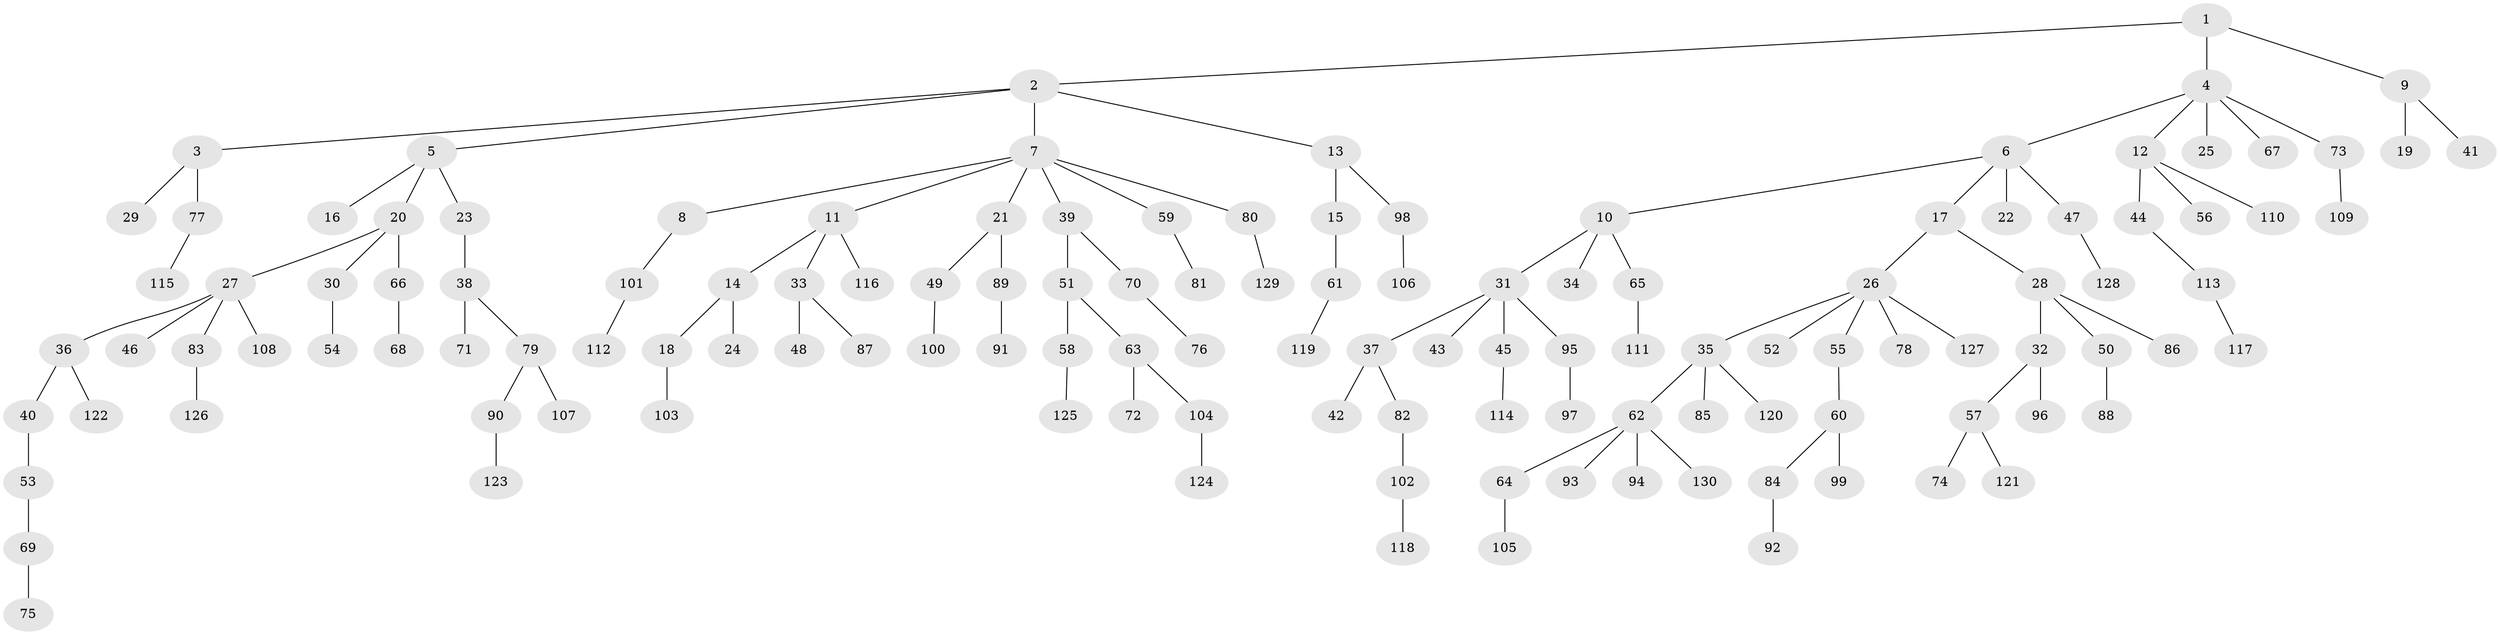 // Generated by graph-tools (version 1.1) at 2025/36/03/09/25 02:36:43]
// undirected, 130 vertices, 129 edges
graph export_dot {
graph [start="1"]
  node [color=gray90,style=filled];
  1;
  2;
  3;
  4;
  5;
  6;
  7;
  8;
  9;
  10;
  11;
  12;
  13;
  14;
  15;
  16;
  17;
  18;
  19;
  20;
  21;
  22;
  23;
  24;
  25;
  26;
  27;
  28;
  29;
  30;
  31;
  32;
  33;
  34;
  35;
  36;
  37;
  38;
  39;
  40;
  41;
  42;
  43;
  44;
  45;
  46;
  47;
  48;
  49;
  50;
  51;
  52;
  53;
  54;
  55;
  56;
  57;
  58;
  59;
  60;
  61;
  62;
  63;
  64;
  65;
  66;
  67;
  68;
  69;
  70;
  71;
  72;
  73;
  74;
  75;
  76;
  77;
  78;
  79;
  80;
  81;
  82;
  83;
  84;
  85;
  86;
  87;
  88;
  89;
  90;
  91;
  92;
  93;
  94;
  95;
  96;
  97;
  98;
  99;
  100;
  101;
  102;
  103;
  104;
  105;
  106;
  107;
  108;
  109;
  110;
  111;
  112;
  113;
  114;
  115;
  116;
  117;
  118;
  119;
  120;
  121;
  122;
  123;
  124;
  125;
  126;
  127;
  128;
  129;
  130;
  1 -- 2;
  1 -- 4;
  1 -- 9;
  2 -- 3;
  2 -- 5;
  2 -- 7;
  2 -- 13;
  3 -- 29;
  3 -- 77;
  4 -- 6;
  4 -- 12;
  4 -- 25;
  4 -- 67;
  4 -- 73;
  5 -- 16;
  5 -- 20;
  5 -- 23;
  6 -- 10;
  6 -- 17;
  6 -- 22;
  6 -- 47;
  7 -- 8;
  7 -- 11;
  7 -- 21;
  7 -- 39;
  7 -- 59;
  7 -- 80;
  8 -- 101;
  9 -- 19;
  9 -- 41;
  10 -- 31;
  10 -- 34;
  10 -- 65;
  11 -- 14;
  11 -- 33;
  11 -- 116;
  12 -- 44;
  12 -- 56;
  12 -- 110;
  13 -- 15;
  13 -- 98;
  14 -- 18;
  14 -- 24;
  15 -- 61;
  17 -- 26;
  17 -- 28;
  18 -- 103;
  20 -- 27;
  20 -- 30;
  20 -- 66;
  21 -- 49;
  21 -- 89;
  23 -- 38;
  26 -- 35;
  26 -- 52;
  26 -- 55;
  26 -- 78;
  26 -- 127;
  27 -- 36;
  27 -- 46;
  27 -- 83;
  27 -- 108;
  28 -- 32;
  28 -- 50;
  28 -- 86;
  30 -- 54;
  31 -- 37;
  31 -- 43;
  31 -- 45;
  31 -- 95;
  32 -- 57;
  32 -- 96;
  33 -- 48;
  33 -- 87;
  35 -- 62;
  35 -- 85;
  35 -- 120;
  36 -- 40;
  36 -- 122;
  37 -- 42;
  37 -- 82;
  38 -- 71;
  38 -- 79;
  39 -- 51;
  39 -- 70;
  40 -- 53;
  44 -- 113;
  45 -- 114;
  47 -- 128;
  49 -- 100;
  50 -- 88;
  51 -- 58;
  51 -- 63;
  53 -- 69;
  55 -- 60;
  57 -- 74;
  57 -- 121;
  58 -- 125;
  59 -- 81;
  60 -- 84;
  60 -- 99;
  61 -- 119;
  62 -- 64;
  62 -- 93;
  62 -- 94;
  62 -- 130;
  63 -- 72;
  63 -- 104;
  64 -- 105;
  65 -- 111;
  66 -- 68;
  69 -- 75;
  70 -- 76;
  73 -- 109;
  77 -- 115;
  79 -- 90;
  79 -- 107;
  80 -- 129;
  82 -- 102;
  83 -- 126;
  84 -- 92;
  89 -- 91;
  90 -- 123;
  95 -- 97;
  98 -- 106;
  101 -- 112;
  102 -- 118;
  104 -- 124;
  113 -- 117;
}
